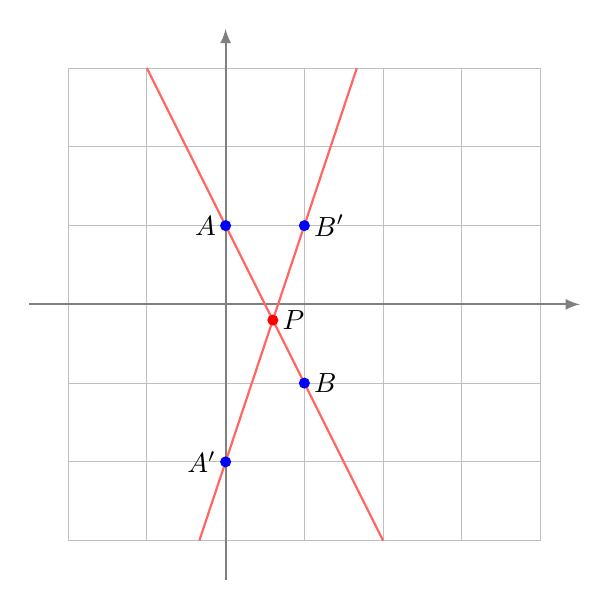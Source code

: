 \begin{tikzpicture}
      \draw[lightgray] (-2,-3) grid (4,3);
       \draw[->,>=latex,thick, gray] (-2.5,0)--(4.5,0);
       \draw[->,>=latex,thick, gray] (0,-3.5)--(0,3.5);


       \draw[thick, color=red!60] (-1,3)--(2,-3);
       \draw[thick, color=red!60] ({-1/3},-3)--({1+2/3},3);

      \coordinate (P) at  ({3/5},{-1/5});
       \fill[red] (P) circle (2pt);
       \node at (P) [right] {$P$}; 


       \fill[blue] (0,1) circle (2pt);
       \node at (0,1) [left] {$A$}; 
       \fill[blue] (1,-1) circle (2pt);
       \node at (1,-1) [right] {$B$}; 

       \fill[blue] (0,-2) circle (2pt);
       \node at (0,-2) [left] {$A'$}; 
       \fill[blue] (1,1) circle (2pt);
       \node at (1,1) [right] {$B'$}; 
\end{tikzpicture}

